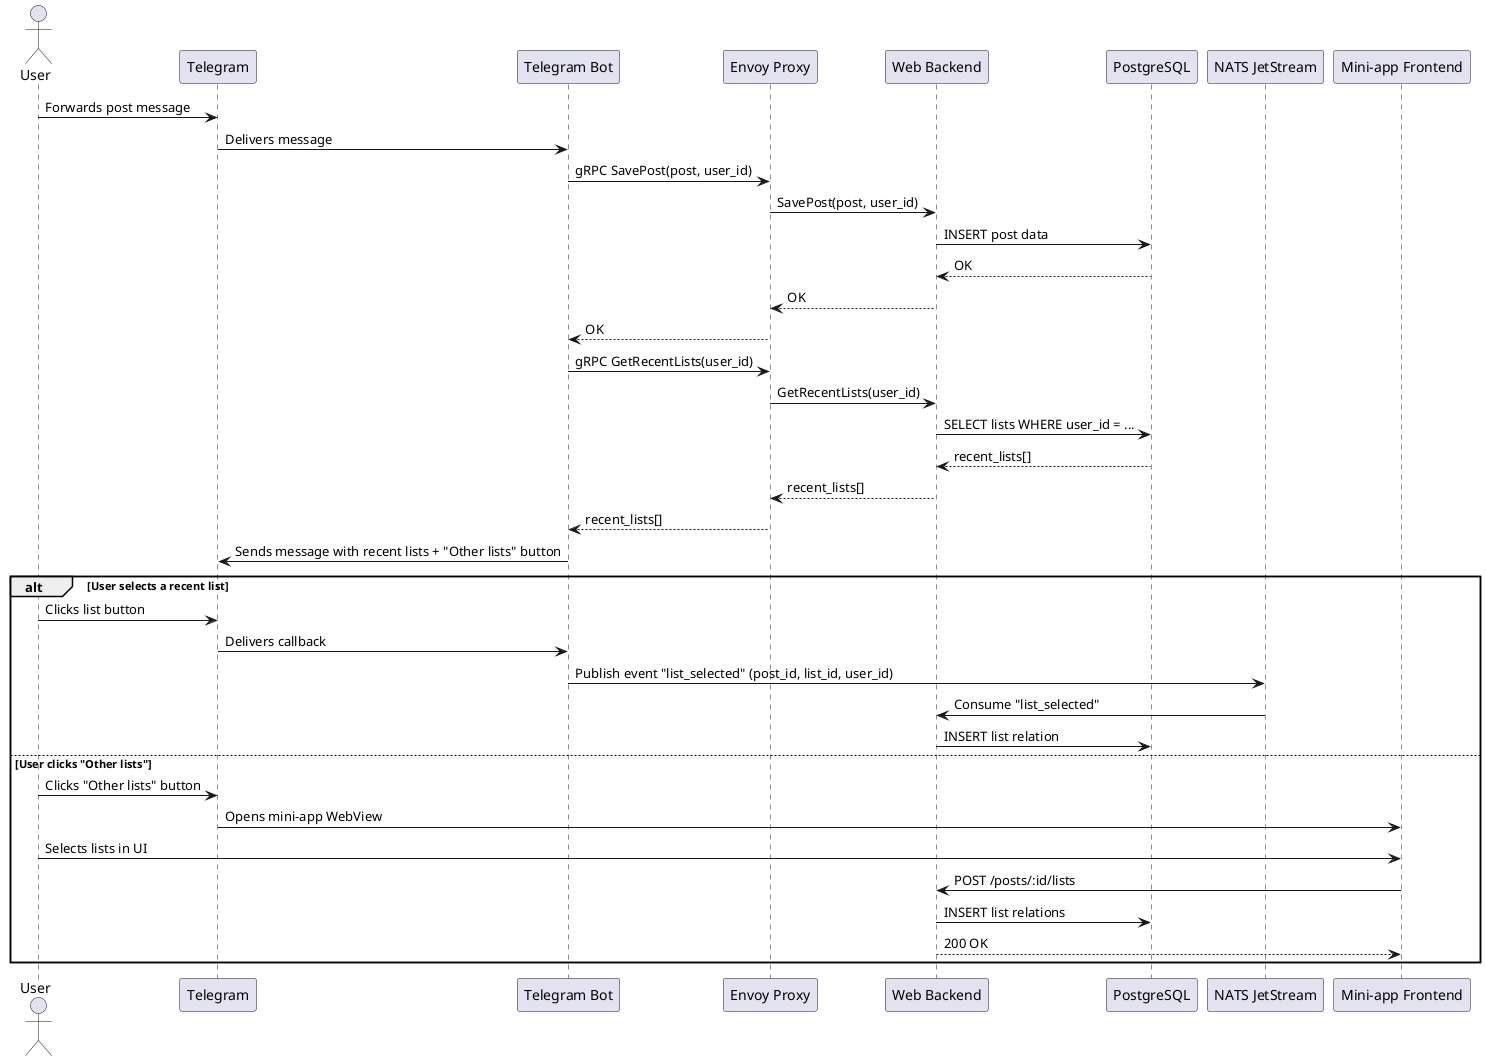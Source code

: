 @startuml add_post_to_list
actor User
participant "Telegram" as Telegram
participant "Telegram Bot" as Bot
participant "Envoy Proxy" as Envoy
participant "Web Backend" as Backend
participant "PostgreSQL" as DB
participant "NATS JetStream" as NATS
participant "Mini-app Frontend" as Frontend

User -> Telegram : Forwards post message
Telegram -> Bot : Delivers message
Bot -> Envoy : gRPC SavePost(post, user_id)
Envoy -> Backend : SavePost(post, user_id)
Backend -> DB : INSERT post data
DB --> Backend : OK
Backend --> Envoy : OK
Envoy --> Bot : OK

Bot -> Envoy : gRPC GetRecentLists(user_id)
Envoy -> Backend : GetRecentLists(user_id)
Backend -> DB : SELECT lists WHERE user_id = ...
DB --> Backend : recent_lists[]
Backend --> Envoy : recent_lists[]
Envoy --> Bot : recent_lists[]

Bot -> Telegram : Sends message with recent lists + "Other lists" button

alt User selects a recent list
    User -> Telegram : Clicks list button
    Telegram -> Bot : Delivers callback
    Bot -> NATS : Publish event "list_selected" (post_id, list_id, user_id)
    NATS -> Backend : Consume "list_selected"
    Backend -> DB : INSERT list relation

else User clicks "Other lists"
    User -> Telegram : Clicks "Other lists" button
    Telegram -> Frontend : Opens mini-app WebView
    User -> Frontend : Selects lists in UI
    Frontend -> Backend : POST /posts/:id/lists
    Backend -> DB : INSERT list relations
    Backend --> Frontend : 200 OK
end
@enduml
